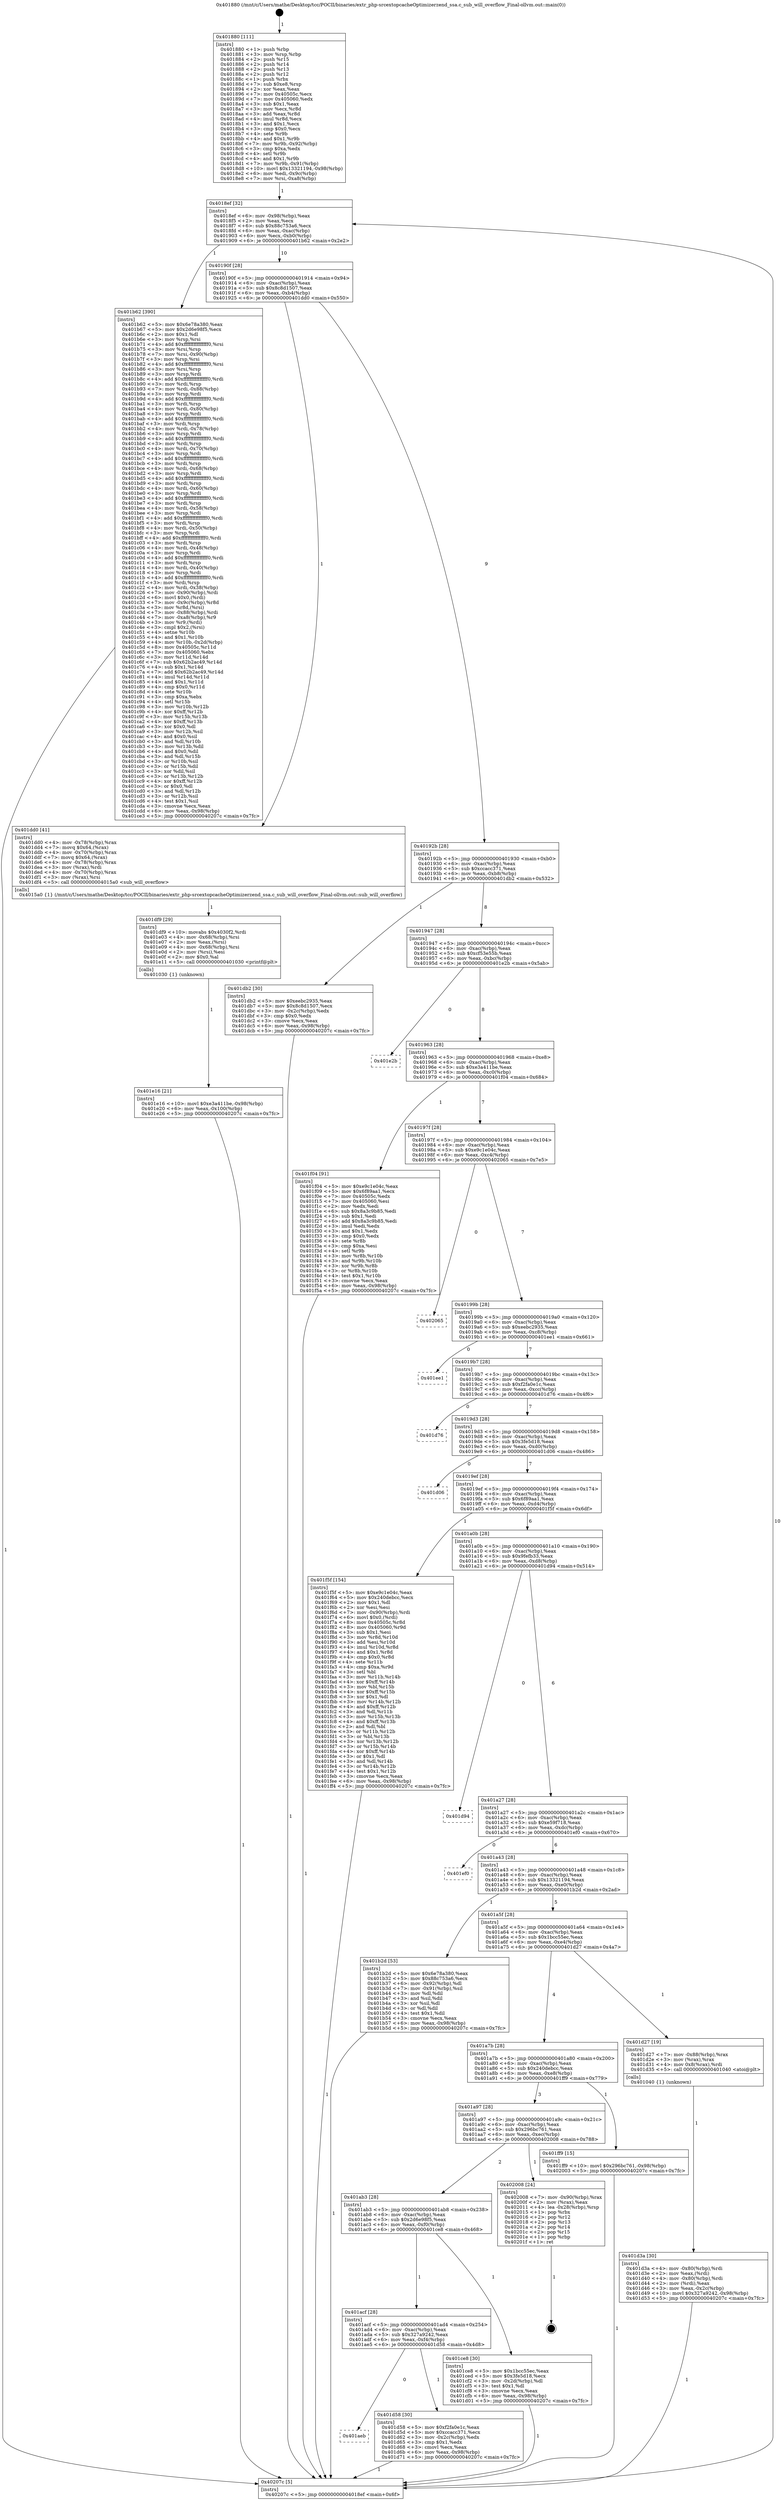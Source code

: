 digraph "0x401880" {
  label = "0x401880 (/mnt/c/Users/mathe/Desktop/tcc/POCII/binaries/extr_php-srcextopcacheOptimizerzend_ssa.c_sub_will_overflow_Final-ollvm.out::main(0))"
  labelloc = "t"
  node[shape=record]

  Entry [label="",width=0.3,height=0.3,shape=circle,fillcolor=black,style=filled]
  "0x4018ef" [label="{
     0x4018ef [32]\l
     | [instrs]\l
     &nbsp;&nbsp;0x4018ef \<+6\>: mov -0x98(%rbp),%eax\l
     &nbsp;&nbsp;0x4018f5 \<+2\>: mov %eax,%ecx\l
     &nbsp;&nbsp;0x4018f7 \<+6\>: sub $0x88c753a6,%ecx\l
     &nbsp;&nbsp;0x4018fd \<+6\>: mov %eax,-0xac(%rbp)\l
     &nbsp;&nbsp;0x401903 \<+6\>: mov %ecx,-0xb0(%rbp)\l
     &nbsp;&nbsp;0x401909 \<+6\>: je 0000000000401b62 \<main+0x2e2\>\l
  }"]
  "0x401b62" [label="{
     0x401b62 [390]\l
     | [instrs]\l
     &nbsp;&nbsp;0x401b62 \<+5\>: mov $0x6e78a380,%eax\l
     &nbsp;&nbsp;0x401b67 \<+5\>: mov $0x2d6e98f5,%ecx\l
     &nbsp;&nbsp;0x401b6c \<+2\>: mov $0x1,%dl\l
     &nbsp;&nbsp;0x401b6e \<+3\>: mov %rsp,%rsi\l
     &nbsp;&nbsp;0x401b71 \<+4\>: add $0xfffffffffffffff0,%rsi\l
     &nbsp;&nbsp;0x401b75 \<+3\>: mov %rsi,%rsp\l
     &nbsp;&nbsp;0x401b78 \<+7\>: mov %rsi,-0x90(%rbp)\l
     &nbsp;&nbsp;0x401b7f \<+3\>: mov %rsp,%rsi\l
     &nbsp;&nbsp;0x401b82 \<+4\>: add $0xfffffffffffffff0,%rsi\l
     &nbsp;&nbsp;0x401b86 \<+3\>: mov %rsi,%rsp\l
     &nbsp;&nbsp;0x401b89 \<+3\>: mov %rsp,%rdi\l
     &nbsp;&nbsp;0x401b8c \<+4\>: add $0xfffffffffffffff0,%rdi\l
     &nbsp;&nbsp;0x401b90 \<+3\>: mov %rdi,%rsp\l
     &nbsp;&nbsp;0x401b93 \<+7\>: mov %rdi,-0x88(%rbp)\l
     &nbsp;&nbsp;0x401b9a \<+3\>: mov %rsp,%rdi\l
     &nbsp;&nbsp;0x401b9d \<+4\>: add $0xfffffffffffffff0,%rdi\l
     &nbsp;&nbsp;0x401ba1 \<+3\>: mov %rdi,%rsp\l
     &nbsp;&nbsp;0x401ba4 \<+4\>: mov %rdi,-0x80(%rbp)\l
     &nbsp;&nbsp;0x401ba8 \<+3\>: mov %rsp,%rdi\l
     &nbsp;&nbsp;0x401bab \<+4\>: add $0xfffffffffffffff0,%rdi\l
     &nbsp;&nbsp;0x401baf \<+3\>: mov %rdi,%rsp\l
     &nbsp;&nbsp;0x401bb2 \<+4\>: mov %rdi,-0x78(%rbp)\l
     &nbsp;&nbsp;0x401bb6 \<+3\>: mov %rsp,%rdi\l
     &nbsp;&nbsp;0x401bb9 \<+4\>: add $0xfffffffffffffff0,%rdi\l
     &nbsp;&nbsp;0x401bbd \<+3\>: mov %rdi,%rsp\l
     &nbsp;&nbsp;0x401bc0 \<+4\>: mov %rdi,-0x70(%rbp)\l
     &nbsp;&nbsp;0x401bc4 \<+3\>: mov %rsp,%rdi\l
     &nbsp;&nbsp;0x401bc7 \<+4\>: add $0xfffffffffffffff0,%rdi\l
     &nbsp;&nbsp;0x401bcb \<+3\>: mov %rdi,%rsp\l
     &nbsp;&nbsp;0x401bce \<+4\>: mov %rdi,-0x68(%rbp)\l
     &nbsp;&nbsp;0x401bd2 \<+3\>: mov %rsp,%rdi\l
     &nbsp;&nbsp;0x401bd5 \<+4\>: add $0xfffffffffffffff0,%rdi\l
     &nbsp;&nbsp;0x401bd9 \<+3\>: mov %rdi,%rsp\l
     &nbsp;&nbsp;0x401bdc \<+4\>: mov %rdi,-0x60(%rbp)\l
     &nbsp;&nbsp;0x401be0 \<+3\>: mov %rsp,%rdi\l
     &nbsp;&nbsp;0x401be3 \<+4\>: add $0xfffffffffffffff0,%rdi\l
     &nbsp;&nbsp;0x401be7 \<+3\>: mov %rdi,%rsp\l
     &nbsp;&nbsp;0x401bea \<+4\>: mov %rdi,-0x58(%rbp)\l
     &nbsp;&nbsp;0x401bee \<+3\>: mov %rsp,%rdi\l
     &nbsp;&nbsp;0x401bf1 \<+4\>: add $0xfffffffffffffff0,%rdi\l
     &nbsp;&nbsp;0x401bf5 \<+3\>: mov %rdi,%rsp\l
     &nbsp;&nbsp;0x401bf8 \<+4\>: mov %rdi,-0x50(%rbp)\l
     &nbsp;&nbsp;0x401bfc \<+3\>: mov %rsp,%rdi\l
     &nbsp;&nbsp;0x401bff \<+4\>: add $0xfffffffffffffff0,%rdi\l
     &nbsp;&nbsp;0x401c03 \<+3\>: mov %rdi,%rsp\l
     &nbsp;&nbsp;0x401c06 \<+4\>: mov %rdi,-0x48(%rbp)\l
     &nbsp;&nbsp;0x401c0a \<+3\>: mov %rsp,%rdi\l
     &nbsp;&nbsp;0x401c0d \<+4\>: add $0xfffffffffffffff0,%rdi\l
     &nbsp;&nbsp;0x401c11 \<+3\>: mov %rdi,%rsp\l
     &nbsp;&nbsp;0x401c14 \<+4\>: mov %rdi,-0x40(%rbp)\l
     &nbsp;&nbsp;0x401c18 \<+3\>: mov %rsp,%rdi\l
     &nbsp;&nbsp;0x401c1b \<+4\>: add $0xfffffffffffffff0,%rdi\l
     &nbsp;&nbsp;0x401c1f \<+3\>: mov %rdi,%rsp\l
     &nbsp;&nbsp;0x401c22 \<+4\>: mov %rdi,-0x38(%rbp)\l
     &nbsp;&nbsp;0x401c26 \<+7\>: mov -0x90(%rbp),%rdi\l
     &nbsp;&nbsp;0x401c2d \<+6\>: movl $0x0,(%rdi)\l
     &nbsp;&nbsp;0x401c33 \<+7\>: mov -0x9c(%rbp),%r8d\l
     &nbsp;&nbsp;0x401c3a \<+3\>: mov %r8d,(%rsi)\l
     &nbsp;&nbsp;0x401c3d \<+7\>: mov -0x88(%rbp),%rdi\l
     &nbsp;&nbsp;0x401c44 \<+7\>: mov -0xa8(%rbp),%r9\l
     &nbsp;&nbsp;0x401c4b \<+3\>: mov %r9,(%rdi)\l
     &nbsp;&nbsp;0x401c4e \<+3\>: cmpl $0x2,(%rsi)\l
     &nbsp;&nbsp;0x401c51 \<+4\>: setne %r10b\l
     &nbsp;&nbsp;0x401c55 \<+4\>: and $0x1,%r10b\l
     &nbsp;&nbsp;0x401c59 \<+4\>: mov %r10b,-0x2d(%rbp)\l
     &nbsp;&nbsp;0x401c5d \<+8\>: mov 0x40505c,%r11d\l
     &nbsp;&nbsp;0x401c65 \<+7\>: mov 0x405060,%ebx\l
     &nbsp;&nbsp;0x401c6c \<+3\>: mov %r11d,%r14d\l
     &nbsp;&nbsp;0x401c6f \<+7\>: sub $0x62b2ac49,%r14d\l
     &nbsp;&nbsp;0x401c76 \<+4\>: sub $0x1,%r14d\l
     &nbsp;&nbsp;0x401c7a \<+7\>: add $0x62b2ac49,%r14d\l
     &nbsp;&nbsp;0x401c81 \<+4\>: imul %r14d,%r11d\l
     &nbsp;&nbsp;0x401c85 \<+4\>: and $0x1,%r11d\l
     &nbsp;&nbsp;0x401c89 \<+4\>: cmp $0x0,%r11d\l
     &nbsp;&nbsp;0x401c8d \<+4\>: sete %r10b\l
     &nbsp;&nbsp;0x401c91 \<+3\>: cmp $0xa,%ebx\l
     &nbsp;&nbsp;0x401c94 \<+4\>: setl %r15b\l
     &nbsp;&nbsp;0x401c98 \<+3\>: mov %r10b,%r12b\l
     &nbsp;&nbsp;0x401c9b \<+4\>: xor $0xff,%r12b\l
     &nbsp;&nbsp;0x401c9f \<+3\>: mov %r15b,%r13b\l
     &nbsp;&nbsp;0x401ca2 \<+4\>: xor $0xff,%r13b\l
     &nbsp;&nbsp;0x401ca6 \<+3\>: xor $0x0,%dl\l
     &nbsp;&nbsp;0x401ca9 \<+3\>: mov %r12b,%sil\l
     &nbsp;&nbsp;0x401cac \<+4\>: and $0x0,%sil\l
     &nbsp;&nbsp;0x401cb0 \<+3\>: and %dl,%r10b\l
     &nbsp;&nbsp;0x401cb3 \<+3\>: mov %r13b,%dil\l
     &nbsp;&nbsp;0x401cb6 \<+4\>: and $0x0,%dil\l
     &nbsp;&nbsp;0x401cba \<+3\>: and %dl,%r15b\l
     &nbsp;&nbsp;0x401cbd \<+3\>: or %r10b,%sil\l
     &nbsp;&nbsp;0x401cc0 \<+3\>: or %r15b,%dil\l
     &nbsp;&nbsp;0x401cc3 \<+3\>: xor %dil,%sil\l
     &nbsp;&nbsp;0x401cc6 \<+3\>: or %r13b,%r12b\l
     &nbsp;&nbsp;0x401cc9 \<+4\>: xor $0xff,%r12b\l
     &nbsp;&nbsp;0x401ccd \<+3\>: or $0x0,%dl\l
     &nbsp;&nbsp;0x401cd0 \<+3\>: and %dl,%r12b\l
     &nbsp;&nbsp;0x401cd3 \<+3\>: or %r12b,%sil\l
     &nbsp;&nbsp;0x401cd6 \<+4\>: test $0x1,%sil\l
     &nbsp;&nbsp;0x401cda \<+3\>: cmovne %ecx,%eax\l
     &nbsp;&nbsp;0x401cdd \<+6\>: mov %eax,-0x98(%rbp)\l
     &nbsp;&nbsp;0x401ce3 \<+5\>: jmp 000000000040207c \<main+0x7fc\>\l
  }"]
  "0x40190f" [label="{
     0x40190f [28]\l
     | [instrs]\l
     &nbsp;&nbsp;0x40190f \<+5\>: jmp 0000000000401914 \<main+0x94\>\l
     &nbsp;&nbsp;0x401914 \<+6\>: mov -0xac(%rbp),%eax\l
     &nbsp;&nbsp;0x40191a \<+5\>: sub $0x8c8d1507,%eax\l
     &nbsp;&nbsp;0x40191f \<+6\>: mov %eax,-0xb4(%rbp)\l
     &nbsp;&nbsp;0x401925 \<+6\>: je 0000000000401dd0 \<main+0x550\>\l
  }"]
  Exit [label="",width=0.3,height=0.3,shape=circle,fillcolor=black,style=filled,peripheries=2]
  "0x401dd0" [label="{
     0x401dd0 [41]\l
     | [instrs]\l
     &nbsp;&nbsp;0x401dd0 \<+4\>: mov -0x78(%rbp),%rax\l
     &nbsp;&nbsp;0x401dd4 \<+7\>: movq $0x64,(%rax)\l
     &nbsp;&nbsp;0x401ddb \<+4\>: mov -0x70(%rbp),%rax\l
     &nbsp;&nbsp;0x401ddf \<+7\>: movq $0x64,(%rax)\l
     &nbsp;&nbsp;0x401de6 \<+4\>: mov -0x78(%rbp),%rax\l
     &nbsp;&nbsp;0x401dea \<+3\>: mov (%rax),%rdi\l
     &nbsp;&nbsp;0x401ded \<+4\>: mov -0x70(%rbp),%rax\l
     &nbsp;&nbsp;0x401df1 \<+3\>: mov (%rax),%rsi\l
     &nbsp;&nbsp;0x401df4 \<+5\>: call 00000000004015a0 \<sub_will_overflow\>\l
     | [calls]\l
     &nbsp;&nbsp;0x4015a0 \{1\} (/mnt/c/Users/mathe/Desktop/tcc/POCII/binaries/extr_php-srcextopcacheOptimizerzend_ssa.c_sub_will_overflow_Final-ollvm.out::sub_will_overflow)\l
  }"]
  "0x40192b" [label="{
     0x40192b [28]\l
     | [instrs]\l
     &nbsp;&nbsp;0x40192b \<+5\>: jmp 0000000000401930 \<main+0xb0\>\l
     &nbsp;&nbsp;0x401930 \<+6\>: mov -0xac(%rbp),%eax\l
     &nbsp;&nbsp;0x401936 \<+5\>: sub $0xccacc371,%eax\l
     &nbsp;&nbsp;0x40193b \<+6\>: mov %eax,-0xb8(%rbp)\l
     &nbsp;&nbsp;0x401941 \<+6\>: je 0000000000401db2 \<main+0x532\>\l
  }"]
  "0x401e16" [label="{
     0x401e16 [21]\l
     | [instrs]\l
     &nbsp;&nbsp;0x401e16 \<+10\>: movl $0xe3a411be,-0x98(%rbp)\l
     &nbsp;&nbsp;0x401e20 \<+6\>: mov %eax,-0x100(%rbp)\l
     &nbsp;&nbsp;0x401e26 \<+5\>: jmp 000000000040207c \<main+0x7fc\>\l
  }"]
  "0x401db2" [label="{
     0x401db2 [30]\l
     | [instrs]\l
     &nbsp;&nbsp;0x401db2 \<+5\>: mov $0xeebc2935,%eax\l
     &nbsp;&nbsp;0x401db7 \<+5\>: mov $0x8c8d1507,%ecx\l
     &nbsp;&nbsp;0x401dbc \<+3\>: mov -0x2c(%rbp),%edx\l
     &nbsp;&nbsp;0x401dbf \<+3\>: cmp $0x0,%edx\l
     &nbsp;&nbsp;0x401dc2 \<+3\>: cmove %ecx,%eax\l
     &nbsp;&nbsp;0x401dc5 \<+6\>: mov %eax,-0x98(%rbp)\l
     &nbsp;&nbsp;0x401dcb \<+5\>: jmp 000000000040207c \<main+0x7fc\>\l
  }"]
  "0x401947" [label="{
     0x401947 [28]\l
     | [instrs]\l
     &nbsp;&nbsp;0x401947 \<+5\>: jmp 000000000040194c \<main+0xcc\>\l
     &nbsp;&nbsp;0x40194c \<+6\>: mov -0xac(%rbp),%eax\l
     &nbsp;&nbsp;0x401952 \<+5\>: sub $0xcf53e55b,%eax\l
     &nbsp;&nbsp;0x401957 \<+6\>: mov %eax,-0xbc(%rbp)\l
     &nbsp;&nbsp;0x40195d \<+6\>: je 0000000000401e2b \<main+0x5ab\>\l
  }"]
  "0x401df9" [label="{
     0x401df9 [29]\l
     | [instrs]\l
     &nbsp;&nbsp;0x401df9 \<+10\>: movabs $0x4030f2,%rdi\l
     &nbsp;&nbsp;0x401e03 \<+4\>: mov -0x68(%rbp),%rsi\l
     &nbsp;&nbsp;0x401e07 \<+2\>: mov %eax,(%rsi)\l
     &nbsp;&nbsp;0x401e09 \<+4\>: mov -0x68(%rbp),%rsi\l
     &nbsp;&nbsp;0x401e0d \<+2\>: mov (%rsi),%esi\l
     &nbsp;&nbsp;0x401e0f \<+2\>: mov $0x0,%al\l
     &nbsp;&nbsp;0x401e11 \<+5\>: call 0000000000401030 \<printf@plt\>\l
     | [calls]\l
     &nbsp;&nbsp;0x401030 \{1\} (unknown)\l
  }"]
  "0x401e2b" [label="{
     0x401e2b\l
  }", style=dashed]
  "0x401963" [label="{
     0x401963 [28]\l
     | [instrs]\l
     &nbsp;&nbsp;0x401963 \<+5\>: jmp 0000000000401968 \<main+0xe8\>\l
     &nbsp;&nbsp;0x401968 \<+6\>: mov -0xac(%rbp),%eax\l
     &nbsp;&nbsp;0x40196e \<+5\>: sub $0xe3a411be,%eax\l
     &nbsp;&nbsp;0x401973 \<+6\>: mov %eax,-0xc0(%rbp)\l
     &nbsp;&nbsp;0x401979 \<+6\>: je 0000000000401f04 \<main+0x684\>\l
  }"]
  "0x401aeb" [label="{
     0x401aeb\l
  }", style=dashed]
  "0x401f04" [label="{
     0x401f04 [91]\l
     | [instrs]\l
     &nbsp;&nbsp;0x401f04 \<+5\>: mov $0xe9c1e04c,%eax\l
     &nbsp;&nbsp;0x401f09 \<+5\>: mov $0x6f89aa1,%ecx\l
     &nbsp;&nbsp;0x401f0e \<+7\>: mov 0x40505c,%edx\l
     &nbsp;&nbsp;0x401f15 \<+7\>: mov 0x405060,%esi\l
     &nbsp;&nbsp;0x401f1c \<+2\>: mov %edx,%edi\l
     &nbsp;&nbsp;0x401f1e \<+6\>: sub $0x8a3c9b85,%edi\l
     &nbsp;&nbsp;0x401f24 \<+3\>: sub $0x1,%edi\l
     &nbsp;&nbsp;0x401f27 \<+6\>: add $0x8a3c9b85,%edi\l
     &nbsp;&nbsp;0x401f2d \<+3\>: imul %edi,%edx\l
     &nbsp;&nbsp;0x401f30 \<+3\>: and $0x1,%edx\l
     &nbsp;&nbsp;0x401f33 \<+3\>: cmp $0x0,%edx\l
     &nbsp;&nbsp;0x401f36 \<+4\>: sete %r8b\l
     &nbsp;&nbsp;0x401f3a \<+3\>: cmp $0xa,%esi\l
     &nbsp;&nbsp;0x401f3d \<+4\>: setl %r9b\l
     &nbsp;&nbsp;0x401f41 \<+3\>: mov %r8b,%r10b\l
     &nbsp;&nbsp;0x401f44 \<+3\>: and %r9b,%r10b\l
     &nbsp;&nbsp;0x401f47 \<+3\>: xor %r9b,%r8b\l
     &nbsp;&nbsp;0x401f4a \<+3\>: or %r8b,%r10b\l
     &nbsp;&nbsp;0x401f4d \<+4\>: test $0x1,%r10b\l
     &nbsp;&nbsp;0x401f51 \<+3\>: cmovne %ecx,%eax\l
     &nbsp;&nbsp;0x401f54 \<+6\>: mov %eax,-0x98(%rbp)\l
     &nbsp;&nbsp;0x401f5a \<+5\>: jmp 000000000040207c \<main+0x7fc\>\l
  }"]
  "0x40197f" [label="{
     0x40197f [28]\l
     | [instrs]\l
     &nbsp;&nbsp;0x40197f \<+5\>: jmp 0000000000401984 \<main+0x104\>\l
     &nbsp;&nbsp;0x401984 \<+6\>: mov -0xac(%rbp),%eax\l
     &nbsp;&nbsp;0x40198a \<+5\>: sub $0xe9c1e04c,%eax\l
     &nbsp;&nbsp;0x40198f \<+6\>: mov %eax,-0xc4(%rbp)\l
     &nbsp;&nbsp;0x401995 \<+6\>: je 0000000000402065 \<main+0x7e5\>\l
  }"]
  "0x401d58" [label="{
     0x401d58 [30]\l
     | [instrs]\l
     &nbsp;&nbsp;0x401d58 \<+5\>: mov $0xf2fa0e1c,%eax\l
     &nbsp;&nbsp;0x401d5d \<+5\>: mov $0xccacc371,%ecx\l
     &nbsp;&nbsp;0x401d62 \<+3\>: mov -0x2c(%rbp),%edx\l
     &nbsp;&nbsp;0x401d65 \<+3\>: cmp $0x1,%edx\l
     &nbsp;&nbsp;0x401d68 \<+3\>: cmovl %ecx,%eax\l
     &nbsp;&nbsp;0x401d6b \<+6\>: mov %eax,-0x98(%rbp)\l
     &nbsp;&nbsp;0x401d71 \<+5\>: jmp 000000000040207c \<main+0x7fc\>\l
  }"]
  "0x402065" [label="{
     0x402065\l
  }", style=dashed]
  "0x40199b" [label="{
     0x40199b [28]\l
     | [instrs]\l
     &nbsp;&nbsp;0x40199b \<+5\>: jmp 00000000004019a0 \<main+0x120\>\l
     &nbsp;&nbsp;0x4019a0 \<+6\>: mov -0xac(%rbp),%eax\l
     &nbsp;&nbsp;0x4019a6 \<+5\>: sub $0xeebc2935,%eax\l
     &nbsp;&nbsp;0x4019ab \<+6\>: mov %eax,-0xc8(%rbp)\l
     &nbsp;&nbsp;0x4019b1 \<+6\>: je 0000000000401ee1 \<main+0x661\>\l
  }"]
  "0x401d3a" [label="{
     0x401d3a [30]\l
     | [instrs]\l
     &nbsp;&nbsp;0x401d3a \<+4\>: mov -0x80(%rbp),%rdi\l
     &nbsp;&nbsp;0x401d3e \<+2\>: mov %eax,(%rdi)\l
     &nbsp;&nbsp;0x401d40 \<+4\>: mov -0x80(%rbp),%rdi\l
     &nbsp;&nbsp;0x401d44 \<+2\>: mov (%rdi),%eax\l
     &nbsp;&nbsp;0x401d46 \<+3\>: mov %eax,-0x2c(%rbp)\l
     &nbsp;&nbsp;0x401d49 \<+10\>: movl $0x327a9242,-0x98(%rbp)\l
     &nbsp;&nbsp;0x401d53 \<+5\>: jmp 000000000040207c \<main+0x7fc\>\l
  }"]
  "0x401ee1" [label="{
     0x401ee1\l
  }", style=dashed]
  "0x4019b7" [label="{
     0x4019b7 [28]\l
     | [instrs]\l
     &nbsp;&nbsp;0x4019b7 \<+5\>: jmp 00000000004019bc \<main+0x13c\>\l
     &nbsp;&nbsp;0x4019bc \<+6\>: mov -0xac(%rbp),%eax\l
     &nbsp;&nbsp;0x4019c2 \<+5\>: sub $0xf2fa0e1c,%eax\l
     &nbsp;&nbsp;0x4019c7 \<+6\>: mov %eax,-0xcc(%rbp)\l
     &nbsp;&nbsp;0x4019cd \<+6\>: je 0000000000401d76 \<main+0x4f6\>\l
  }"]
  "0x401acf" [label="{
     0x401acf [28]\l
     | [instrs]\l
     &nbsp;&nbsp;0x401acf \<+5\>: jmp 0000000000401ad4 \<main+0x254\>\l
     &nbsp;&nbsp;0x401ad4 \<+6\>: mov -0xac(%rbp),%eax\l
     &nbsp;&nbsp;0x401ada \<+5\>: sub $0x327a9242,%eax\l
     &nbsp;&nbsp;0x401adf \<+6\>: mov %eax,-0xf4(%rbp)\l
     &nbsp;&nbsp;0x401ae5 \<+6\>: je 0000000000401d58 \<main+0x4d8\>\l
  }"]
  "0x401d76" [label="{
     0x401d76\l
  }", style=dashed]
  "0x4019d3" [label="{
     0x4019d3 [28]\l
     | [instrs]\l
     &nbsp;&nbsp;0x4019d3 \<+5\>: jmp 00000000004019d8 \<main+0x158\>\l
     &nbsp;&nbsp;0x4019d8 \<+6\>: mov -0xac(%rbp),%eax\l
     &nbsp;&nbsp;0x4019de \<+5\>: sub $0x3fe5d18,%eax\l
     &nbsp;&nbsp;0x4019e3 \<+6\>: mov %eax,-0xd0(%rbp)\l
     &nbsp;&nbsp;0x4019e9 \<+6\>: je 0000000000401d06 \<main+0x486\>\l
  }"]
  "0x401ce8" [label="{
     0x401ce8 [30]\l
     | [instrs]\l
     &nbsp;&nbsp;0x401ce8 \<+5\>: mov $0x1bcc55ec,%eax\l
     &nbsp;&nbsp;0x401ced \<+5\>: mov $0x3fe5d18,%ecx\l
     &nbsp;&nbsp;0x401cf2 \<+3\>: mov -0x2d(%rbp),%dl\l
     &nbsp;&nbsp;0x401cf5 \<+3\>: test $0x1,%dl\l
     &nbsp;&nbsp;0x401cf8 \<+3\>: cmovne %ecx,%eax\l
     &nbsp;&nbsp;0x401cfb \<+6\>: mov %eax,-0x98(%rbp)\l
     &nbsp;&nbsp;0x401d01 \<+5\>: jmp 000000000040207c \<main+0x7fc\>\l
  }"]
  "0x401d06" [label="{
     0x401d06\l
  }", style=dashed]
  "0x4019ef" [label="{
     0x4019ef [28]\l
     | [instrs]\l
     &nbsp;&nbsp;0x4019ef \<+5\>: jmp 00000000004019f4 \<main+0x174\>\l
     &nbsp;&nbsp;0x4019f4 \<+6\>: mov -0xac(%rbp),%eax\l
     &nbsp;&nbsp;0x4019fa \<+5\>: sub $0x6f89aa1,%eax\l
     &nbsp;&nbsp;0x4019ff \<+6\>: mov %eax,-0xd4(%rbp)\l
     &nbsp;&nbsp;0x401a05 \<+6\>: je 0000000000401f5f \<main+0x6df\>\l
  }"]
  "0x401ab3" [label="{
     0x401ab3 [28]\l
     | [instrs]\l
     &nbsp;&nbsp;0x401ab3 \<+5\>: jmp 0000000000401ab8 \<main+0x238\>\l
     &nbsp;&nbsp;0x401ab8 \<+6\>: mov -0xac(%rbp),%eax\l
     &nbsp;&nbsp;0x401abe \<+5\>: sub $0x2d6e98f5,%eax\l
     &nbsp;&nbsp;0x401ac3 \<+6\>: mov %eax,-0xf0(%rbp)\l
     &nbsp;&nbsp;0x401ac9 \<+6\>: je 0000000000401ce8 \<main+0x468\>\l
  }"]
  "0x401f5f" [label="{
     0x401f5f [154]\l
     | [instrs]\l
     &nbsp;&nbsp;0x401f5f \<+5\>: mov $0xe9c1e04c,%eax\l
     &nbsp;&nbsp;0x401f64 \<+5\>: mov $0x240debcc,%ecx\l
     &nbsp;&nbsp;0x401f69 \<+2\>: mov $0x1,%dl\l
     &nbsp;&nbsp;0x401f6b \<+2\>: xor %esi,%esi\l
     &nbsp;&nbsp;0x401f6d \<+7\>: mov -0x90(%rbp),%rdi\l
     &nbsp;&nbsp;0x401f74 \<+6\>: movl $0x0,(%rdi)\l
     &nbsp;&nbsp;0x401f7a \<+8\>: mov 0x40505c,%r8d\l
     &nbsp;&nbsp;0x401f82 \<+8\>: mov 0x405060,%r9d\l
     &nbsp;&nbsp;0x401f8a \<+3\>: sub $0x1,%esi\l
     &nbsp;&nbsp;0x401f8d \<+3\>: mov %r8d,%r10d\l
     &nbsp;&nbsp;0x401f90 \<+3\>: add %esi,%r10d\l
     &nbsp;&nbsp;0x401f93 \<+4\>: imul %r10d,%r8d\l
     &nbsp;&nbsp;0x401f97 \<+4\>: and $0x1,%r8d\l
     &nbsp;&nbsp;0x401f9b \<+4\>: cmp $0x0,%r8d\l
     &nbsp;&nbsp;0x401f9f \<+4\>: sete %r11b\l
     &nbsp;&nbsp;0x401fa3 \<+4\>: cmp $0xa,%r9d\l
     &nbsp;&nbsp;0x401fa7 \<+3\>: setl %bl\l
     &nbsp;&nbsp;0x401faa \<+3\>: mov %r11b,%r14b\l
     &nbsp;&nbsp;0x401fad \<+4\>: xor $0xff,%r14b\l
     &nbsp;&nbsp;0x401fb1 \<+3\>: mov %bl,%r15b\l
     &nbsp;&nbsp;0x401fb4 \<+4\>: xor $0xff,%r15b\l
     &nbsp;&nbsp;0x401fb8 \<+3\>: xor $0x1,%dl\l
     &nbsp;&nbsp;0x401fbb \<+3\>: mov %r14b,%r12b\l
     &nbsp;&nbsp;0x401fbe \<+4\>: and $0xff,%r12b\l
     &nbsp;&nbsp;0x401fc2 \<+3\>: and %dl,%r11b\l
     &nbsp;&nbsp;0x401fc5 \<+3\>: mov %r15b,%r13b\l
     &nbsp;&nbsp;0x401fc8 \<+4\>: and $0xff,%r13b\l
     &nbsp;&nbsp;0x401fcc \<+2\>: and %dl,%bl\l
     &nbsp;&nbsp;0x401fce \<+3\>: or %r11b,%r12b\l
     &nbsp;&nbsp;0x401fd1 \<+3\>: or %bl,%r13b\l
     &nbsp;&nbsp;0x401fd4 \<+3\>: xor %r13b,%r12b\l
     &nbsp;&nbsp;0x401fd7 \<+3\>: or %r15b,%r14b\l
     &nbsp;&nbsp;0x401fda \<+4\>: xor $0xff,%r14b\l
     &nbsp;&nbsp;0x401fde \<+3\>: or $0x1,%dl\l
     &nbsp;&nbsp;0x401fe1 \<+3\>: and %dl,%r14b\l
     &nbsp;&nbsp;0x401fe4 \<+3\>: or %r14b,%r12b\l
     &nbsp;&nbsp;0x401fe7 \<+4\>: test $0x1,%r12b\l
     &nbsp;&nbsp;0x401feb \<+3\>: cmovne %ecx,%eax\l
     &nbsp;&nbsp;0x401fee \<+6\>: mov %eax,-0x98(%rbp)\l
     &nbsp;&nbsp;0x401ff4 \<+5\>: jmp 000000000040207c \<main+0x7fc\>\l
  }"]
  "0x401a0b" [label="{
     0x401a0b [28]\l
     | [instrs]\l
     &nbsp;&nbsp;0x401a0b \<+5\>: jmp 0000000000401a10 \<main+0x190\>\l
     &nbsp;&nbsp;0x401a10 \<+6\>: mov -0xac(%rbp),%eax\l
     &nbsp;&nbsp;0x401a16 \<+5\>: sub $0x9fefb33,%eax\l
     &nbsp;&nbsp;0x401a1b \<+6\>: mov %eax,-0xd8(%rbp)\l
     &nbsp;&nbsp;0x401a21 \<+6\>: je 0000000000401d94 \<main+0x514\>\l
  }"]
  "0x402008" [label="{
     0x402008 [24]\l
     | [instrs]\l
     &nbsp;&nbsp;0x402008 \<+7\>: mov -0x90(%rbp),%rax\l
     &nbsp;&nbsp;0x40200f \<+2\>: mov (%rax),%eax\l
     &nbsp;&nbsp;0x402011 \<+4\>: lea -0x28(%rbp),%rsp\l
     &nbsp;&nbsp;0x402015 \<+1\>: pop %rbx\l
     &nbsp;&nbsp;0x402016 \<+2\>: pop %r12\l
     &nbsp;&nbsp;0x402018 \<+2\>: pop %r13\l
     &nbsp;&nbsp;0x40201a \<+2\>: pop %r14\l
     &nbsp;&nbsp;0x40201c \<+2\>: pop %r15\l
     &nbsp;&nbsp;0x40201e \<+1\>: pop %rbp\l
     &nbsp;&nbsp;0x40201f \<+1\>: ret\l
  }"]
  "0x401d94" [label="{
     0x401d94\l
  }", style=dashed]
  "0x401a27" [label="{
     0x401a27 [28]\l
     | [instrs]\l
     &nbsp;&nbsp;0x401a27 \<+5\>: jmp 0000000000401a2c \<main+0x1ac\>\l
     &nbsp;&nbsp;0x401a2c \<+6\>: mov -0xac(%rbp),%eax\l
     &nbsp;&nbsp;0x401a32 \<+5\>: sub $0xe59f718,%eax\l
     &nbsp;&nbsp;0x401a37 \<+6\>: mov %eax,-0xdc(%rbp)\l
     &nbsp;&nbsp;0x401a3d \<+6\>: je 0000000000401ef0 \<main+0x670\>\l
  }"]
  "0x401a97" [label="{
     0x401a97 [28]\l
     | [instrs]\l
     &nbsp;&nbsp;0x401a97 \<+5\>: jmp 0000000000401a9c \<main+0x21c\>\l
     &nbsp;&nbsp;0x401a9c \<+6\>: mov -0xac(%rbp),%eax\l
     &nbsp;&nbsp;0x401aa2 \<+5\>: sub $0x296bc761,%eax\l
     &nbsp;&nbsp;0x401aa7 \<+6\>: mov %eax,-0xec(%rbp)\l
     &nbsp;&nbsp;0x401aad \<+6\>: je 0000000000402008 \<main+0x788\>\l
  }"]
  "0x401ef0" [label="{
     0x401ef0\l
  }", style=dashed]
  "0x401a43" [label="{
     0x401a43 [28]\l
     | [instrs]\l
     &nbsp;&nbsp;0x401a43 \<+5\>: jmp 0000000000401a48 \<main+0x1c8\>\l
     &nbsp;&nbsp;0x401a48 \<+6\>: mov -0xac(%rbp),%eax\l
     &nbsp;&nbsp;0x401a4e \<+5\>: sub $0x13321194,%eax\l
     &nbsp;&nbsp;0x401a53 \<+6\>: mov %eax,-0xe0(%rbp)\l
     &nbsp;&nbsp;0x401a59 \<+6\>: je 0000000000401b2d \<main+0x2ad\>\l
  }"]
  "0x401ff9" [label="{
     0x401ff9 [15]\l
     | [instrs]\l
     &nbsp;&nbsp;0x401ff9 \<+10\>: movl $0x296bc761,-0x98(%rbp)\l
     &nbsp;&nbsp;0x402003 \<+5\>: jmp 000000000040207c \<main+0x7fc\>\l
  }"]
  "0x401b2d" [label="{
     0x401b2d [53]\l
     | [instrs]\l
     &nbsp;&nbsp;0x401b2d \<+5\>: mov $0x6e78a380,%eax\l
     &nbsp;&nbsp;0x401b32 \<+5\>: mov $0x88c753a6,%ecx\l
     &nbsp;&nbsp;0x401b37 \<+6\>: mov -0x92(%rbp),%dl\l
     &nbsp;&nbsp;0x401b3d \<+7\>: mov -0x91(%rbp),%sil\l
     &nbsp;&nbsp;0x401b44 \<+3\>: mov %dl,%dil\l
     &nbsp;&nbsp;0x401b47 \<+3\>: and %sil,%dil\l
     &nbsp;&nbsp;0x401b4a \<+3\>: xor %sil,%dl\l
     &nbsp;&nbsp;0x401b4d \<+3\>: or %dl,%dil\l
     &nbsp;&nbsp;0x401b50 \<+4\>: test $0x1,%dil\l
     &nbsp;&nbsp;0x401b54 \<+3\>: cmovne %ecx,%eax\l
     &nbsp;&nbsp;0x401b57 \<+6\>: mov %eax,-0x98(%rbp)\l
     &nbsp;&nbsp;0x401b5d \<+5\>: jmp 000000000040207c \<main+0x7fc\>\l
  }"]
  "0x401a5f" [label="{
     0x401a5f [28]\l
     | [instrs]\l
     &nbsp;&nbsp;0x401a5f \<+5\>: jmp 0000000000401a64 \<main+0x1e4\>\l
     &nbsp;&nbsp;0x401a64 \<+6\>: mov -0xac(%rbp),%eax\l
     &nbsp;&nbsp;0x401a6a \<+5\>: sub $0x1bcc55ec,%eax\l
     &nbsp;&nbsp;0x401a6f \<+6\>: mov %eax,-0xe4(%rbp)\l
     &nbsp;&nbsp;0x401a75 \<+6\>: je 0000000000401d27 \<main+0x4a7\>\l
  }"]
  "0x40207c" [label="{
     0x40207c [5]\l
     | [instrs]\l
     &nbsp;&nbsp;0x40207c \<+5\>: jmp 00000000004018ef \<main+0x6f\>\l
  }"]
  "0x401880" [label="{
     0x401880 [111]\l
     | [instrs]\l
     &nbsp;&nbsp;0x401880 \<+1\>: push %rbp\l
     &nbsp;&nbsp;0x401881 \<+3\>: mov %rsp,%rbp\l
     &nbsp;&nbsp;0x401884 \<+2\>: push %r15\l
     &nbsp;&nbsp;0x401886 \<+2\>: push %r14\l
     &nbsp;&nbsp;0x401888 \<+2\>: push %r13\l
     &nbsp;&nbsp;0x40188a \<+2\>: push %r12\l
     &nbsp;&nbsp;0x40188c \<+1\>: push %rbx\l
     &nbsp;&nbsp;0x40188d \<+7\>: sub $0xe8,%rsp\l
     &nbsp;&nbsp;0x401894 \<+2\>: xor %eax,%eax\l
     &nbsp;&nbsp;0x401896 \<+7\>: mov 0x40505c,%ecx\l
     &nbsp;&nbsp;0x40189d \<+7\>: mov 0x405060,%edx\l
     &nbsp;&nbsp;0x4018a4 \<+3\>: sub $0x1,%eax\l
     &nbsp;&nbsp;0x4018a7 \<+3\>: mov %ecx,%r8d\l
     &nbsp;&nbsp;0x4018aa \<+3\>: add %eax,%r8d\l
     &nbsp;&nbsp;0x4018ad \<+4\>: imul %r8d,%ecx\l
     &nbsp;&nbsp;0x4018b1 \<+3\>: and $0x1,%ecx\l
     &nbsp;&nbsp;0x4018b4 \<+3\>: cmp $0x0,%ecx\l
     &nbsp;&nbsp;0x4018b7 \<+4\>: sete %r9b\l
     &nbsp;&nbsp;0x4018bb \<+4\>: and $0x1,%r9b\l
     &nbsp;&nbsp;0x4018bf \<+7\>: mov %r9b,-0x92(%rbp)\l
     &nbsp;&nbsp;0x4018c6 \<+3\>: cmp $0xa,%edx\l
     &nbsp;&nbsp;0x4018c9 \<+4\>: setl %r9b\l
     &nbsp;&nbsp;0x4018cd \<+4\>: and $0x1,%r9b\l
     &nbsp;&nbsp;0x4018d1 \<+7\>: mov %r9b,-0x91(%rbp)\l
     &nbsp;&nbsp;0x4018d8 \<+10\>: movl $0x13321194,-0x98(%rbp)\l
     &nbsp;&nbsp;0x4018e2 \<+6\>: mov %edi,-0x9c(%rbp)\l
     &nbsp;&nbsp;0x4018e8 \<+7\>: mov %rsi,-0xa8(%rbp)\l
  }"]
  "0x401a7b" [label="{
     0x401a7b [28]\l
     | [instrs]\l
     &nbsp;&nbsp;0x401a7b \<+5\>: jmp 0000000000401a80 \<main+0x200\>\l
     &nbsp;&nbsp;0x401a80 \<+6\>: mov -0xac(%rbp),%eax\l
     &nbsp;&nbsp;0x401a86 \<+5\>: sub $0x240debcc,%eax\l
     &nbsp;&nbsp;0x401a8b \<+6\>: mov %eax,-0xe8(%rbp)\l
     &nbsp;&nbsp;0x401a91 \<+6\>: je 0000000000401ff9 \<main+0x779\>\l
  }"]
  "0x401d27" [label="{
     0x401d27 [19]\l
     | [instrs]\l
     &nbsp;&nbsp;0x401d27 \<+7\>: mov -0x88(%rbp),%rax\l
     &nbsp;&nbsp;0x401d2e \<+3\>: mov (%rax),%rax\l
     &nbsp;&nbsp;0x401d31 \<+4\>: mov 0x8(%rax),%rdi\l
     &nbsp;&nbsp;0x401d35 \<+5\>: call 0000000000401040 \<atoi@plt\>\l
     | [calls]\l
     &nbsp;&nbsp;0x401040 \{1\} (unknown)\l
  }"]
  Entry -> "0x401880" [label=" 1"]
  "0x4018ef" -> "0x401b62" [label=" 1"]
  "0x4018ef" -> "0x40190f" [label=" 10"]
  "0x402008" -> Exit [label=" 1"]
  "0x40190f" -> "0x401dd0" [label=" 1"]
  "0x40190f" -> "0x40192b" [label=" 9"]
  "0x401ff9" -> "0x40207c" [label=" 1"]
  "0x40192b" -> "0x401db2" [label=" 1"]
  "0x40192b" -> "0x401947" [label=" 8"]
  "0x401f5f" -> "0x40207c" [label=" 1"]
  "0x401947" -> "0x401e2b" [label=" 0"]
  "0x401947" -> "0x401963" [label=" 8"]
  "0x401f04" -> "0x40207c" [label=" 1"]
  "0x401963" -> "0x401f04" [label=" 1"]
  "0x401963" -> "0x40197f" [label=" 7"]
  "0x401e16" -> "0x40207c" [label=" 1"]
  "0x40197f" -> "0x402065" [label=" 0"]
  "0x40197f" -> "0x40199b" [label=" 7"]
  "0x401df9" -> "0x401e16" [label=" 1"]
  "0x40199b" -> "0x401ee1" [label=" 0"]
  "0x40199b" -> "0x4019b7" [label=" 7"]
  "0x401db2" -> "0x40207c" [label=" 1"]
  "0x4019b7" -> "0x401d76" [label=" 0"]
  "0x4019b7" -> "0x4019d3" [label=" 7"]
  "0x401d58" -> "0x40207c" [label=" 1"]
  "0x4019d3" -> "0x401d06" [label=" 0"]
  "0x4019d3" -> "0x4019ef" [label=" 7"]
  "0x401acf" -> "0x401aeb" [label=" 0"]
  "0x4019ef" -> "0x401f5f" [label=" 1"]
  "0x4019ef" -> "0x401a0b" [label=" 6"]
  "0x401dd0" -> "0x401df9" [label=" 1"]
  "0x401a0b" -> "0x401d94" [label=" 0"]
  "0x401a0b" -> "0x401a27" [label=" 6"]
  "0x401d3a" -> "0x40207c" [label=" 1"]
  "0x401a27" -> "0x401ef0" [label=" 0"]
  "0x401a27" -> "0x401a43" [label=" 6"]
  "0x401ce8" -> "0x40207c" [label=" 1"]
  "0x401a43" -> "0x401b2d" [label=" 1"]
  "0x401a43" -> "0x401a5f" [label=" 5"]
  "0x401b2d" -> "0x40207c" [label=" 1"]
  "0x401880" -> "0x4018ef" [label=" 1"]
  "0x40207c" -> "0x4018ef" [label=" 10"]
  "0x401ab3" -> "0x401acf" [label=" 1"]
  "0x401b62" -> "0x40207c" [label=" 1"]
  "0x401acf" -> "0x401d58" [label=" 1"]
  "0x401a5f" -> "0x401d27" [label=" 1"]
  "0x401a5f" -> "0x401a7b" [label=" 4"]
  "0x401ab3" -> "0x401ce8" [label=" 1"]
  "0x401a7b" -> "0x401ff9" [label=" 1"]
  "0x401a7b" -> "0x401a97" [label=" 3"]
  "0x401d27" -> "0x401d3a" [label=" 1"]
  "0x401a97" -> "0x402008" [label=" 1"]
  "0x401a97" -> "0x401ab3" [label=" 2"]
}
